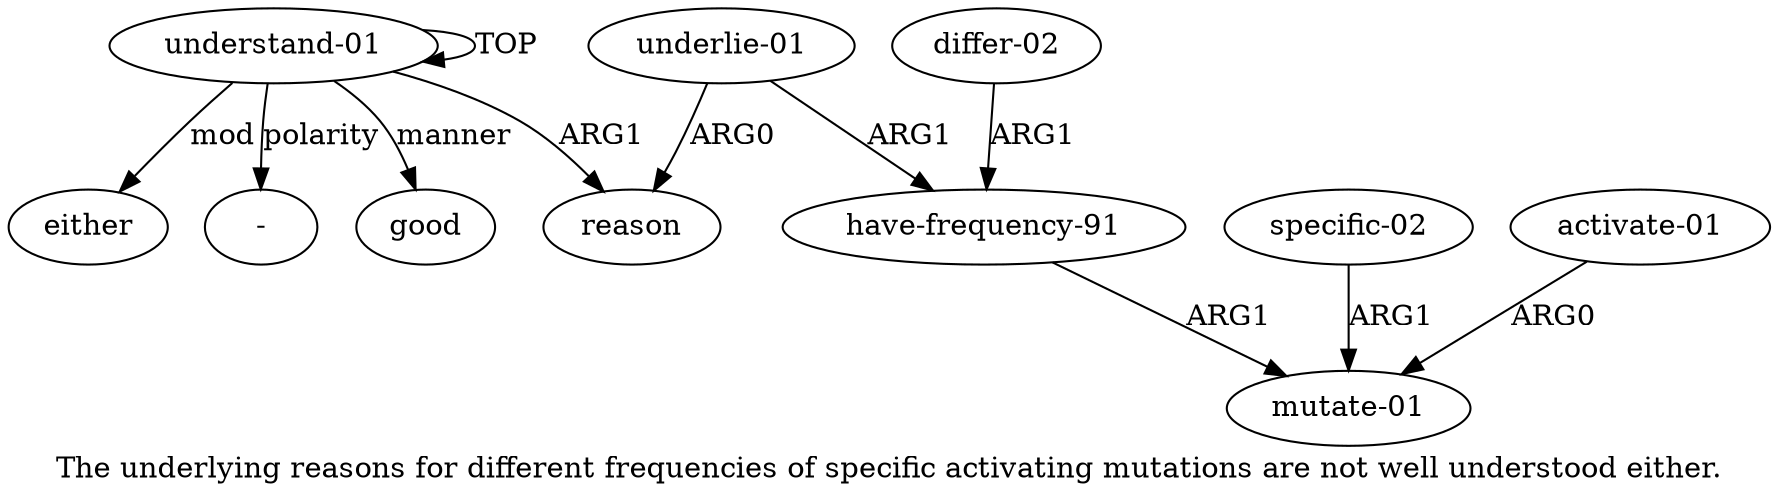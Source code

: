 digraph  {
	graph [label="The underlying reasons for different frequencies of specific activating mutations are not well understood either."];
	node [label="\N"];
	"a0 -"	 [color=black,
		gold_ind=-1,
		gold_label="-",
		label="-",
		test_ind=-1,
		test_label="-"];
	a1	 [color=black,
		gold_ind=1,
		gold_label=reason,
		label=reason,
		test_ind=1,
		test_label=reason];
	a0	 [color=black,
		gold_ind=0,
		gold_label="understand-01",
		label="understand-01",
		test_ind=0,
		test_label="understand-01"];
	a0 -> "a0 -" [key=0,
	color=black,
	gold_label=polarity,
	label=polarity,
	test_label=polarity];
a0 -> a1 [key=0,
color=black,
gold_label=ARG1,
label=ARG1,
test_label=ARG1];
a0 -> a0 [key=0,
color=black,
gold_label=TOP,
label=TOP,
test_label=TOP];
a9 [color=black,
gold_ind=9,
gold_label=good,
label=good,
test_ind=9,
test_label=good];
a0 -> a9 [key=0,
color=black,
gold_label=manner,
label=manner,
test_label=manner];
a8 [color=black,
gold_ind=8,
gold_label=either,
label=either,
test_ind=8,
test_label=either];
a0 -> a8 [key=0,
color=black,
gold_label=mod,
label=mod,
test_label=mod];
a3 [color=black,
gold_ind=3,
gold_label="have-frequency-91",
label="have-frequency-91",
test_ind=3,
test_label="have-frequency-91"];
a4 [color=black,
gold_ind=4,
gold_label="mutate-01",
label="mutate-01",
test_ind=4,
test_label="mutate-01"];
a3 -> a4 [key=0,
color=black,
gold_label=ARG1,
label=ARG1,
test_label=ARG1];
a2 [color=black,
gold_ind=2,
gold_label="underlie-01",
label="underlie-01",
test_ind=2,
test_label="underlie-01"];
a2 -> a1 [key=0,
color=black,
gold_label=ARG0,
label=ARG0,
test_label=ARG0];
a2 -> a3 [key=0,
color=black,
gold_label=ARG1,
label=ARG1,
test_label=ARG1];
a5 [color=black,
gold_ind=5,
gold_label="specific-02",
label="specific-02",
test_ind=5,
test_label="specific-02"];
a5 -> a4 [key=0,
color=black,
gold_label=ARG1,
label=ARG1,
test_label=ARG1];
a7 [color=black,
gold_ind=7,
gold_label="differ-02",
label="differ-02",
test_ind=7,
test_label="differ-02"];
a7 -> a3 [key=0,
color=black,
gold_label=ARG1,
label=ARG1,
test_label=ARG1];
a6 [color=black,
gold_ind=6,
gold_label="activate-01",
label="activate-01",
test_ind=6,
test_label="activate-01"];
a6 -> a4 [key=0,
color=black,
gold_label=ARG0,
label=ARG0,
test_label=ARG0];
}
